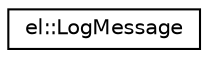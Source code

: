 digraph "Graphical Class Hierarchy"
{
  edge [fontname="Helvetica",fontsize="10",labelfontname="Helvetica",labelfontsize="10"];
  node [fontname="Helvetica",fontsize="10",shape=record];
  rankdir="LR";
  Node1 [label="el::LogMessage",height=0.2,width=0.4,color="black", fillcolor="white", style="filled",URL="$classel_1_1_log_message.html"];
}
